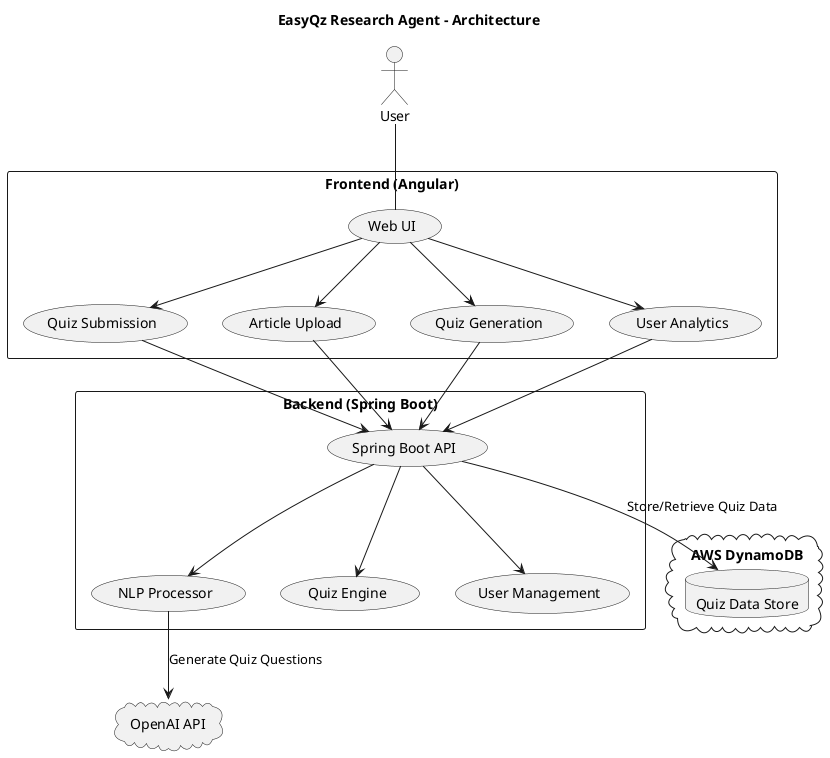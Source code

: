 @startuml
!define AWS_DYNAMODB https://upload.wikimedia.org/wikipedia/commons/5/5c/Amazon-DynamoDB-Logo.svg

title EasyQz Research Agent - Architecture

actor User

rectangle "Frontend (Angular)" {
    User -- (Web UI)
    (Web UI) --> (Quiz Submission)
    (Web UI) --> (Article Upload)
    (Web UI) --> (Quiz Generation)
    (Web UI) --> (User Analytics)
}

rectangle "Backend (Spring Boot)" {
    (Quiz Submission) --> (Spring Boot API)
    (Article Upload) --> (Spring Boot API)
    (Quiz Generation) --> (Spring Boot API)
    (User Analytics) --> (Spring Boot API)

    (Spring Boot API) --> (NLP Processor)
    (Spring Boot API) --> (Quiz Engine)
    (Spring Boot API) --> (User Management)
}

cloud "AWS DynamoDB" {
    database "Quiz Data Store" as DynamoDB [[AWS_DYNAMODB]]
    (Spring Boot API) --> DynamoDB : "Store/Retrieve Quiz Data"
}

cloud "OpenAI API" {
    (NLP Processor) --> (OpenAI API) : "Generate Quiz Questions"
}

@enduml
